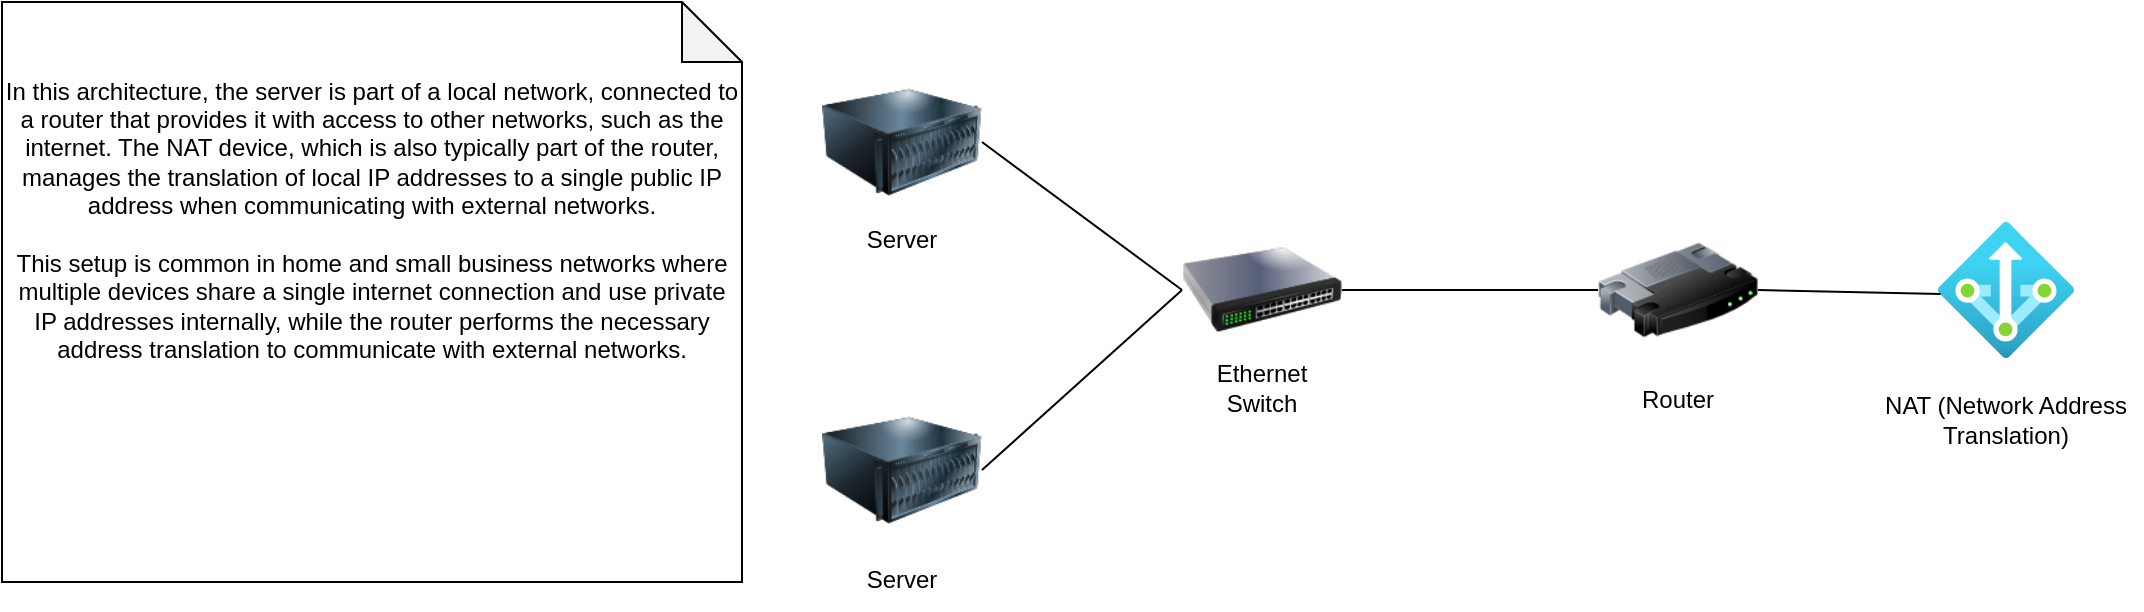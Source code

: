 <mxfile version="22.1.11" type="github">
  <diagram name="Page-1" id="M2ceA73FokTF1EjzmmmE">
    <mxGraphModel dx="1644" dy="446" grid="1" gridSize="10" guides="1" tooltips="1" connect="1" arrows="1" fold="1" page="1" pageScale="1" pageWidth="850" pageHeight="1100" math="0" shadow="0">
      <root>
        <mxCell id="0" />
        <mxCell id="1" parent="0" />
        <mxCell id="3dFlOyT74Y5mHE1aEB6H-1" value="" style="image;html=1;image=img/lib/clip_art/computers/Server_128x128.png" vertex="1" parent="1">
          <mxGeometry x="190" y="70" width="80" height="80" as="geometry" />
        </mxCell>
        <mxCell id="3dFlOyT74Y5mHE1aEB6H-2" value="" style="image;html=1;image=img/lib/clip_art/networking/Router_128x128.png" vertex="1" parent="1">
          <mxGeometry x="578" y="144" width="80" height="80" as="geometry" />
        </mxCell>
        <mxCell id="3dFlOyT74Y5mHE1aEB6H-3" value="" style="image;aspect=fixed;html=1;points=[];align=center;fontSize=12;image=img/lib/azure2/networking/NAT.svg;" vertex="1" parent="1">
          <mxGeometry x="748" y="150" width="68" height="68" as="geometry" />
        </mxCell>
        <mxCell id="3dFlOyT74Y5mHE1aEB6H-4" value="Server" style="text;html=1;strokeColor=none;fillColor=none;align=center;verticalAlign=middle;whiteSpace=wrap;rounded=0;" vertex="1" parent="1">
          <mxGeometry x="200" y="144" width="60" height="30" as="geometry" />
        </mxCell>
        <mxCell id="3dFlOyT74Y5mHE1aEB6H-5" value="Router" style="text;html=1;strokeColor=none;fillColor=none;align=center;verticalAlign=middle;whiteSpace=wrap;rounded=0;" vertex="1" parent="1">
          <mxGeometry x="588" y="224" width="60" height="30" as="geometry" />
        </mxCell>
        <mxCell id="3dFlOyT74Y5mHE1aEB6H-6" value="NAT (Network Address Translation)" style="text;html=1;strokeColor=none;fillColor=none;align=center;verticalAlign=middle;whiteSpace=wrap;rounded=0;" vertex="1" parent="1">
          <mxGeometry x="714" y="234" width="136" height="30" as="geometry" />
        </mxCell>
        <mxCell id="3dFlOyT74Y5mHE1aEB6H-7" value="" style="endArrow=none;html=1;rounded=0;exitX=1;exitY=0.5;exitDx=0;exitDy=0;entryX=0;entryY=0.5;entryDx=0;entryDy=0;" edge="1" parent="1" source="3dFlOyT74Y5mHE1aEB6H-1" target="3dFlOyT74Y5mHE1aEB6H-14">
          <mxGeometry width="50" height="50" relative="1" as="geometry">
            <mxPoint x="380" y="260" as="sourcePoint" />
            <mxPoint x="430" y="210" as="targetPoint" />
          </mxGeometry>
        </mxCell>
        <mxCell id="3dFlOyT74Y5mHE1aEB6H-8" value="" style="endArrow=none;html=1;rounded=0;exitX=1;exitY=0.5;exitDx=0;exitDy=0;entryX=0.02;entryY=0.529;entryDx=0;entryDy=0;entryPerimeter=0;" edge="1" parent="1" source="3dFlOyT74Y5mHE1aEB6H-2" target="3dFlOyT74Y5mHE1aEB6H-3">
          <mxGeometry width="50" height="50" relative="1" as="geometry">
            <mxPoint x="628" y="334" as="sourcePoint" />
            <mxPoint x="678" y="284" as="targetPoint" />
          </mxGeometry>
        </mxCell>
        <mxCell id="3dFlOyT74Y5mHE1aEB6H-9" value="&lt;div&gt;In this architecture, the server is part of a local network, connected to a router that provides it with access to other networks, such as the internet. The NAT device, which is also typically part of the router, manages the translation of local IP addresses to a single public IP address when communicating with external networks.&lt;/div&gt;&lt;div&gt;&lt;br&gt;&lt;/div&gt;&lt;div&gt;This setup is common in home and small business networks where multiple devices share a single internet connection and use private IP addresses internally, while the router performs the necessary address translation to communicate with external networks.&lt;/div&gt;&lt;div&gt;&lt;br&gt;&lt;/div&gt;&lt;div&gt;&lt;br&gt;&lt;/div&gt;&lt;div&gt;&lt;br&gt;&lt;/div&gt;&lt;div&gt;&lt;br&gt;&lt;/div&gt;&lt;div&gt;&lt;br&gt;&lt;/div&gt;" style="shape=note;whiteSpace=wrap;html=1;backgroundOutline=1;darkOpacity=0.05;" vertex="1" parent="1">
          <mxGeometry x="-220" y="40" width="370" height="290" as="geometry" />
        </mxCell>
        <mxCell id="3dFlOyT74Y5mHE1aEB6H-12" value="" style="image;html=1;image=img/lib/clip_art/computers/Server_128x128.png" vertex="1" parent="1">
          <mxGeometry x="190" y="234" width="80" height="80" as="geometry" />
        </mxCell>
        <mxCell id="3dFlOyT74Y5mHE1aEB6H-13" value="Server" style="text;html=1;strokeColor=none;fillColor=none;align=center;verticalAlign=middle;whiteSpace=wrap;rounded=0;" vertex="1" parent="1">
          <mxGeometry x="200" y="314" width="60" height="30" as="geometry" />
        </mxCell>
        <mxCell id="3dFlOyT74Y5mHE1aEB6H-14" value="" style="image;html=1;image=img/lib/clip_art/networking/Switch_128x128.png" vertex="1" parent="1">
          <mxGeometry x="370" y="144" width="80" height="80" as="geometry" />
        </mxCell>
        <mxCell id="3dFlOyT74Y5mHE1aEB6H-15" value="" style="endArrow=none;html=1;rounded=0;exitX=1;exitY=0.5;exitDx=0;exitDy=0;entryX=0;entryY=0.5;entryDx=0;entryDy=0;" edge="1" parent="1" source="3dFlOyT74Y5mHE1aEB6H-12" target="3dFlOyT74Y5mHE1aEB6H-14">
          <mxGeometry width="50" height="50" relative="1" as="geometry">
            <mxPoint x="280" y="120" as="sourcePoint" />
            <mxPoint x="340" y="240" as="targetPoint" />
          </mxGeometry>
        </mxCell>
        <mxCell id="3dFlOyT74Y5mHE1aEB6H-16" value="" style="endArrow=none;html=1;rounded=0;exitX=1;exitY=0.5;exitDx=0;exitDy=0;entryX=0;entryY=0.5;entryDx=0;entryDy=0;" edge="1" parent="1" source="3dFlOyT74Y5mHE1aEB6H-14" target="3dFlOyT74Y5mHE1aEB6H-2">
          <mxGeometry width="50" height="50" relative="1" as="geometry">
            <mxPoint x="280" y="284" as="sourcePoint" />
            <mxPoint x="380" y="194" as="targetPoint" />
          </mxGeometry>
        </mxCell>
        <mxCell id="3dFlOyT74Y5mHE1aEB6H-17" value="Ethernet Switch" style="text;html=1;strokeColor=none;fillColor=none;align=center;verticalAlign=middle;whiteSpace=wrap;rounded=0;" vertex="1" parent="1">
          <mxGeometry x="380" y="218" width="60" height="30" as="geometry" />
        </mxCell>
      </root>
    </mxGraphModel>
  </diagram>
</mxfile>
